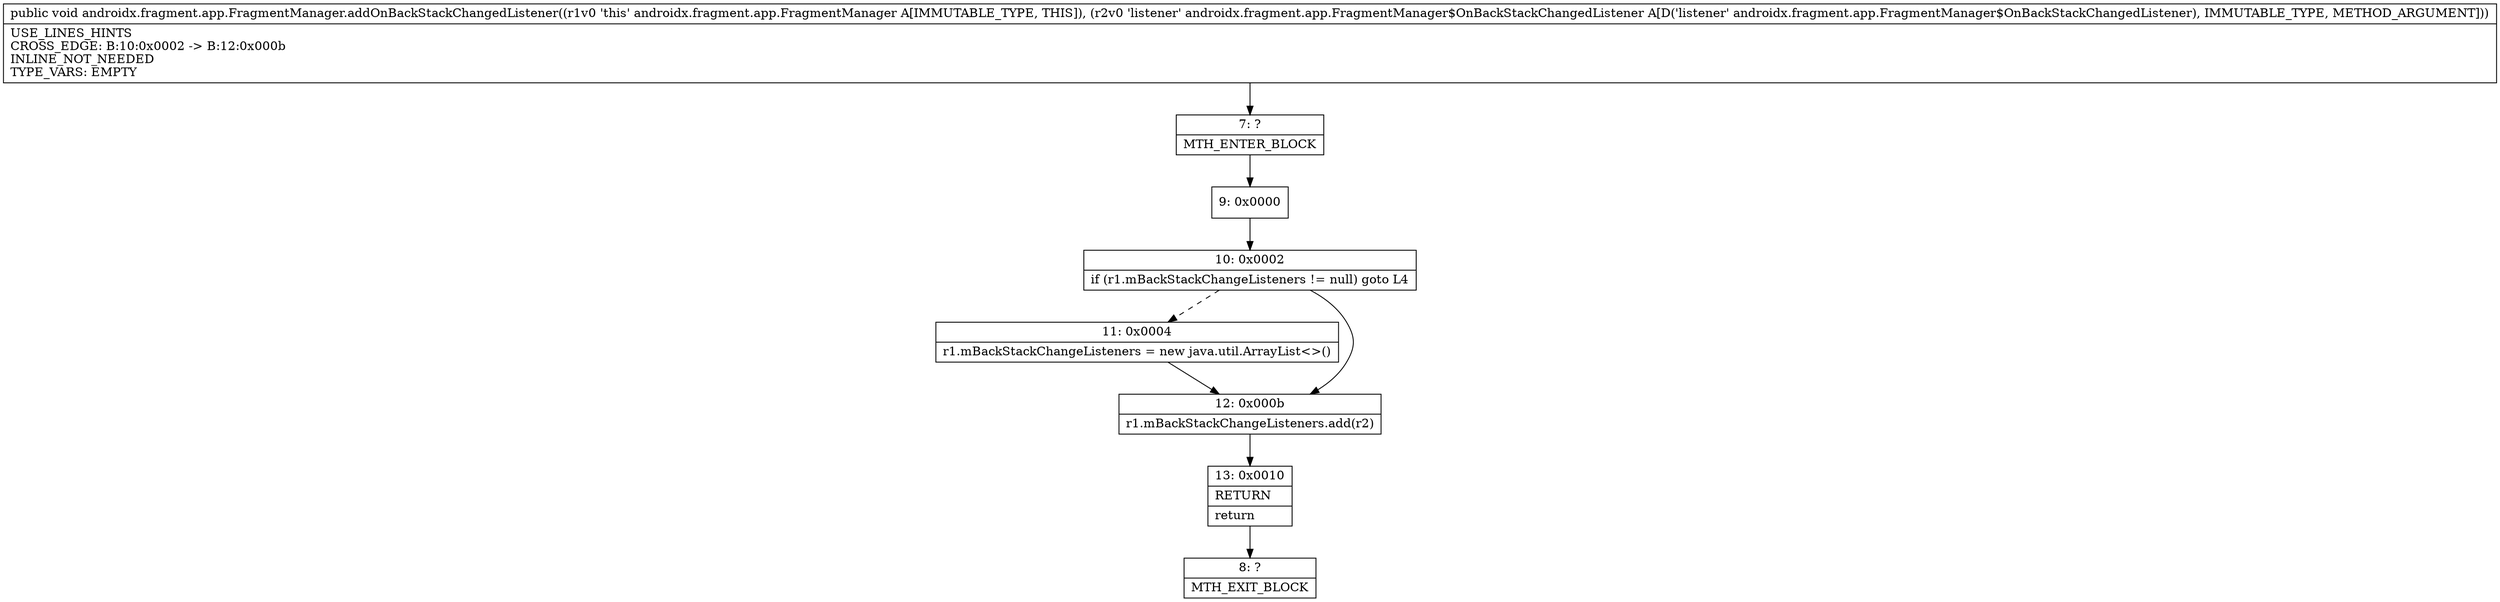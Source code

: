 digraph "CFG forandroidx.fragment.app.FragmentManager.addOnBackStackChangedListener(Landroidx\/fragment\/app\/FragmentManager$OnBackStackChangedListener;)V" {
Node_7 [shape=record,label="{7\:\ ?|MTH_ENTER_BLOCK\l}"];
Node_9 [shape=record,label="{9\:\ 0x0000}"];
Node_10 [shape=record,label="{10\:\ 0x0002|if (r1.mBackStackChangeListeners != null) goto L4\l}"];
Node_11 [shape=record,label="{11\:\ 0x0004|r1.mBackStackChangeListeners = new java.util.ArrayList\<\>()\l}"];
Node_12 [shape=record,label="{12\:\ 0x000b|r1.mBackStackChangeListeners.add(r2)\l}"];
Node_13 [shape=record,label="{13\:\ 0x0010|RETURN\l|return\l}"];
Node_8 [shape=record,label="{8\:\ ?|MTH_EXIT_BLOCK\l}"];
MethodNode[shape=record,label="{public void androidx.fragment.app.FragmentManager.addOnBackStackChangedListener((r1v0 'this' androidx.fragment.app.FragmentManager A[IMMUTABLE_TYPE, THIS]), (r2v0 'listener' androidx.fragment.app.FragmentManager$OnBackStackChangedListener A[D('listener' androidx.fragment.app.FragmentManager$OnBackStackChangedListener), IMMUTABLE_TYPE, METHOD_ARGUMENT]))  | USE_LINES_HINTS\lCROSS_EDGE: B:10:0x0002 \-\> B:12:0x000b\lINLINE_NOT_NEEDED\lTYPE_VARS: EMPTY\l}"];
MethodNode -> Node_7;Node_7 -> Node_9;
Node_9 -> Node_10;
Node_10 -> Node_11[style=dashed];
Node_10 -> Node_12;
Node_11 -> Node_12;
Node_12 -> Node_13;
Node_13 -> Node_8;
}

